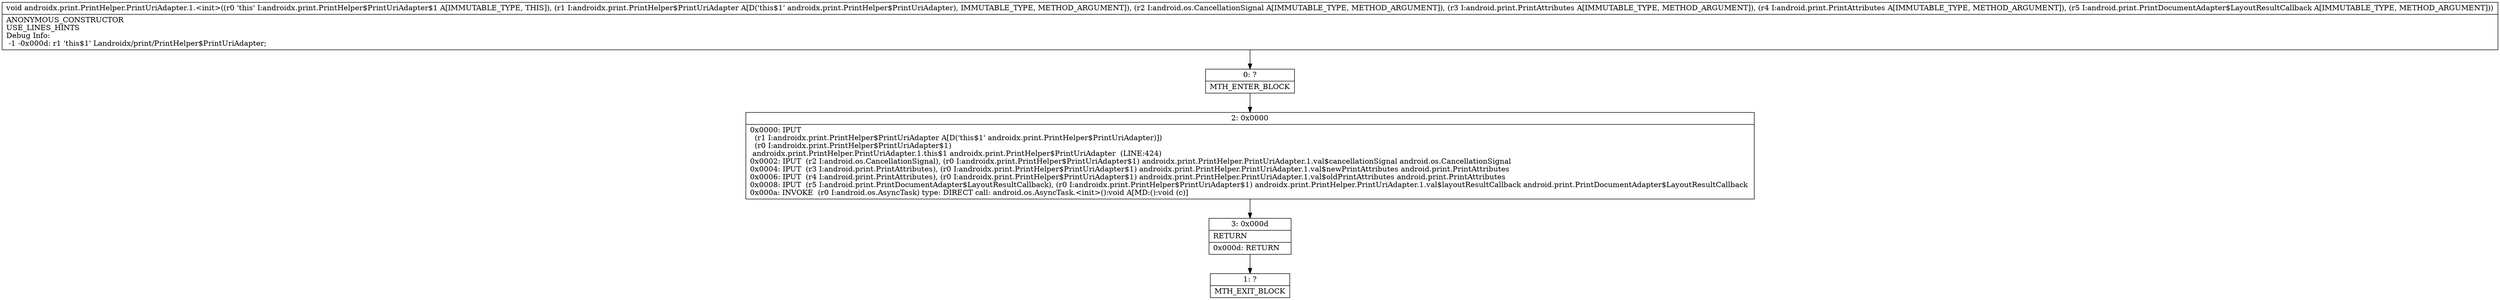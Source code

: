 digraph "CFG forandroidx.print.PrintHelper.PrintUriAdapter.1.\<init\>(Landroidx\/print\/PrintHelper$PrintUriAdapter;Landroid\/os\/CancellationSignal;Landroid\/print\/PrintAttributes;Landroid\/print\/PrintAttributes;Landroid\/print\/PrintDocumentAdapter$LayoutResultCallback;)V" {
Node_0 [shape=record,label="{0\:\ ?|MTH_ENTER_BLOCK\l}"];
Node_2 [shape=record,label="{2\:\ 0x0000|0x0000: IPUT  \l  (r1 I:androidx.print.PrintHelper$PrintUriAdapter A[D('this$1' androidx.print.PrintHelper$PrintUriAdapter)])\l  (r0 I:androidx.print.PrintHelper$PrintUriAdapter$1)\l androidx.print.PrintHelper.PrintUriAdapter.1.this$1 androidx.print.PrintHelper$PrintUriAdapter  (LINE:424)\l0x0002: IPUT  (r2 I:android.os.CancellationSignal), (r0 I:androidx.print.PrintHelper$PrintUriAdapter$1) androidx.print.PrintHelper.PrintUriAdapter.1.val$cancellationSignal android.os.CancellationSignal \l0x0004: IPUT  (r3 I:android.print.PrintAttributes), (r0 I:androidx.print.PrintHelper$PrintUriAdapter$1) androidx.print.PrintHelper.PrintUriAdapter.1.val$newPrintAttributes android.print.PrintAttributes \l0x0006: IPUT  (r4 I:android.print.PrintAttributes), (r0 I:androidx.print.PrintHelper$PrintUriAdapter$1) androidx.print.PrintHelper.PrintUriAdapter.1.val$oldPrintAttributes android.print.PrintAttributes \l0x0008: IPUT  (r5 I:android.print.PrintDocumentAdapter$LayoutResultCallback), (r0 I:androidx.print.PrintHelper$PrintUriAdapter$1) androidx.print.PrintHelper.PrintUriAdapter.1.val$layoutResultCallback android.print.PrintDocumentAdapter$LayoutResultCallback \l0x000a: INVOKE  (r0 I:android.os.AsyncTask) type: DIRECT call: android.os.AsyncTask.\<init\>():void A[MD:():void (c)]\l}"];
Node_3 [shape=record,label="{3\:\ 0x000d|RETURN\l|0x000d: RETURN   \l}"];
Node_1 [shape=record,label="{1\:\ ?|MTH_EXIT_BLOCK\l}"];
MethodNode[shape=record,label="{void androidx.print.PrintHelper.PrintUriAdapter.1.\<init\>((r0 'this' I:androidx.print.PrintHelper$PrintUriAdapter$1 A[IMMUTABLE_TYPE, THIS]), (r1 I:androidx.print.PrintHelper$PrintUriAdapter A[D('this$1' androidx.print.PrintHelper$PrintUriAdapter), IMMUTABLE_TYPE, METHOD_ARGUMENT]), (r2 I:android.os.CancellationSignal A[IMMUTABLE_TYPE, METHOD_ARGUMENT]), (r3 I:android.print.PrintAttributes A[IMMUTABLE_TYPE, METHOD_ARGUMENT]), (r4 I:android.print.PrintAttributes A[IMMUTABLE_TYPE, METHOD_ARGUMENT]), (r5 I:android.print.PrintDocumentAdapter$LayoutResultCallback A[IMMUTABLE_TYPE, METHOD_ARGUMENT]))  | ANONYMOUS_CONSTRUCTOR\lUSE_LINES_HINTS\lDebug Info:\l  \-1 \-0x000d: r1 'this$1' Landroidx\/print\/PrintHelper$PrintUriAdapter;\l}"];
MethodNode -> Node_0;Node_0 -> Node_2;
Node_2 -> Node_3;
Node_3 -> Node_1;
}

